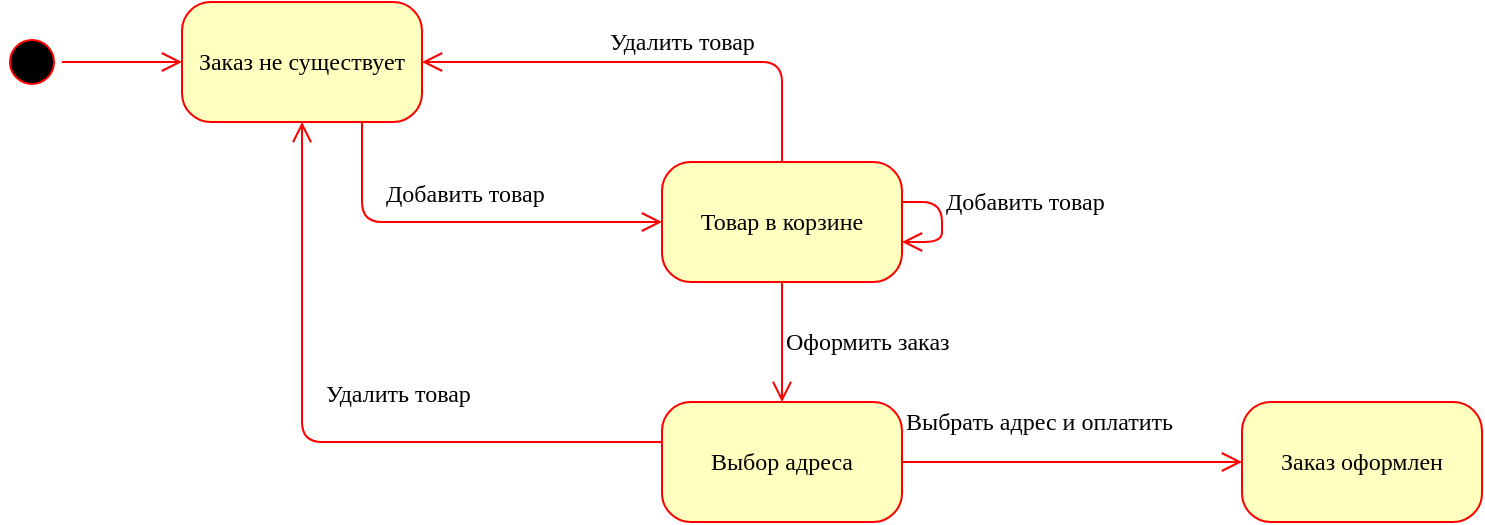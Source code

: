 <mxfile version="20.5.1" type="github"><diagram name="Page-1" id="58cdce13-f638-feb5-8d6f-7d28b1aa9fa0"><mxGraphModel dx="981" dy="461" grid="1" gridSize="10" guides="1" tooltips="1" connect="1" arrows="1" fold="1" page="1" pageScale="1" pageWidth="1100" pageHeight="850" background="none" math="0" shadow="0"><root><mxCell id="0"/><mxCell id="1" parent="0"/><mxCell id="382b91b5511bd0f7-1" value="" style="ellipse;html=1;shape=startState;fillColor=#000000;strokeColor=#ff0000;rounded=1;shadow=0;comic=0;labelBackgroundColor=none;fontFamily=Verdana;fontSize=12;fontColor=#000000;align=center;direction=south;" parent="1" vertex="1"><mxGeometry x="150" y="135" width="30" height="30" as="geometry"/></mxCell><mxCell id="382b91b5511bd0f7-6" value="Заказ не существует" style="rounded=1;whiteSpace=wrap;html=1;arcSize=24;fillColor=#ffffc0;strokeColor=#ff0000;shadow=0;comic=0;labelBackgroundColor=none;fontFamily=Verdana;fontSize=12;fontColor=#000000;align=center;" parent="1" vertex="1"><mxGeometry x="240" y="120" width="120" height="60" as="geometry"/></mxCell><mxCell id="382b91b5511bd0f7-7" value="Товар в корзине" style="rounded=1;whiteSpace=wrap;html=1;arcSize=24;fillColor=#ffffc0;strokeColor=#ff0000;shadow=0;comic=0;labelBackgroundColor=none;fontFamily=Verdana;fontSize=12;fontColor=#000000;align=center;" parent="1" vertex="1"><mxGeometry x="480" y="200" width="120" height="60" as="geometry"/></mxCell><mxCell id="382b91b5511bd0f7-9" value="Заказ оформлен" style="rounded=1;whiteSpace=wrap;html=1;arcSize=24;fillColor=#ffffc0;strokeColor=#ff0000;shadow=0;comic=0;labelBackgroundColor=none;fontFamily=Verdana;fontSize=12;fontColor=#000000;align=center;" parent="1" vertex="1"><mxGeometry x="770" y="320" width="120" height="60" as="geometry"/></mxCell><mxCell id="382b91b5511bd0f7-10" value="Выбор адреса" style="rounded=1;whiteSpace=wrap;html=1;arcSize=24;fillColor=#ffffc0;strokeColor=#ff0000;shadow=0;comic=0;labelBackgroundColor=none;fontFamily=Verdana;fontSize=12;fontColor=#000000;align=center;" parent="1" vertex="1"><mxGeometry x="480" y="320" width="120" height="60" as="geometry"/></mxCell><mxCell id="2a3bc250acf0617d-9" value="" style="edgeStyle=orthogonalEdgeStyle;html=1;labelBackgroundColor=none;endArrow=open;endSize=8;strokeColor=#ff0000;fontFamily=Verdana;fontSize=12;align=left;" parent="1" source="382b91b5511bd0f7-1" target="382b91b5511bd0f7-6" edge="1"><mxGeometry x="-0.793" y="20" relative="1" as="geometry"><mxPoint x="230" y="150" as="targetPoint"/><Array as="points"/><mxPoint as="offset"/></mxGeometry></mxCell><mxCell id="2a3bc250acf0617d-10" value="Добавить товар" style="edgeStyle=orthogonalEdgeStyle;html=1;labelBackgroundColor=none;endArrow=open;endSize=8;strokeColor=#ff0000;fontFamily=Verdana;fontSize=12;align=left;entryX=0;entryY=0.5;" parent="1" source="382b91b5511bd0f7-6" target="382b91b5511bd0f7-7" edge="1"><mxGeometry x="-0.647" y="10" relative="1" as="geometry"><Array as="points"><mxPoint x="330" y="230"/></Array><mxPoint as="offset"/></mxGeometry></mxCell><mxCell id="WI6FcWNx1Lut0j1p4UoI-1" value="Добавить товар" style="edgeStyle=orthogonalEdgeStyle;html=1;labelBackgroundColor=none;endArrow=open;endSize=8;strokeColor=#ff0000;fontFamily=Verdana;fontSize=12;align=left;" parent="1" source="382b91b5511bd0f7-7" target="382b91b5511bd0f7-7" edge="1"><mxGeometry x="-0.333" relative="1" as="geometry"><mxPoint x="580" y="225" as="sourcePoint"/><mxPoint x="830" y="320" as="targetPoint"/><mxPoint as="offset"/></mxGeometry></mxCell><mxCell id="WI6FcWNx1Lut0j1p4UoI-2" value="Оформить заказ" style="edgeStyle=elbowEdgeStyle;html=1;labelBackgroundColor=none;endArrow=open;endSize=8;strokeColor=#ff0000;fontFamily=Verdana;fontSize=12;align=left;" parent="1" source="382b91b5511bd0f7-7" target="382b91b5511bd0f7-10" edge="1"><mxGeometry relative="1" as="geometry"><mxPoint x="800" y="365" as="sourcePoint"/><mxPoint x="660" y="365" as="targetPoint"/></mxGeometry></mxCell><mxCell id="WI6FcWNx1Lut0j1p4UoI-3" value="Удалить товар" style="edgeStyle=orthogonalEdgeStyle;html=1;labelBackgroundColor=none;endArrow=open;endSize=8;strokeColor=#ff0000;fontFamily=Verdana;fontSize=12;align=left;" parent="1" source="382b91b5511bd0f7-7" target="382b91b5511bd0f7-6" edge="1"><mxGeometry x="0.2" y="-10" relative="1" as="geometry"><mxPoint x="370" y="350" as="sourcePoint"/><mxPoint x="540" y="350" as="targetPoint"/><Array as="points"><mxPoint x="540" y="150"/></Array><mxPoint as="offset"/></mxGeometry></mxCell><mxCell id="WI6FcWNx1Lut0j1p4UoI-7" value="Выбрать адрес и оплатить" style="edgeStyle=orthogonalEdgeStyle;html=1;labelBackgroundColor=none;endArrow=open;endSize=8;strokeColor=#ff0000;fontFamily=Verdana;fontSize=12;align=left;" parent="1" source="382b91b5511bd0f7-10" target="382b91b5511bd0f7-9" edge="1"><mxGeometry x="-1" y="20" relative="1" as="geometry"><mxPoint x="600" y="500" as="sourcePoint"/><mxPoint x="280" y="190" as="targetPoint"/><mxPoint as="offset"/></mxGeometry></mxCell><mxCell id="WI6FcWNx1Lut0j1p4UoI-8" value="Удалить товар" style="edgeStyle=orthogonalEdgeStyle;html=1;labelBackgroundColor=none;endArrow=open;endSize=8;strokeColor=#ff0000;fontFamily=Verdana;fontSize=12;align=left;" parent="1" source="382b91b5511bd0f7-10" target="382b91b5511bd0f7-6" edge="1"><mxGeometry x="0.2" y="-10" relative="1" as="geometry"><mxPoint x="550" y="210" as="sourcePoint"/><mxPoint x="370" y="160" as="targetPoint"/><Array as="points"><mxPoint x="300" y="340"/></Array><mxPoint as="offset"/></mxGeometry></mxCell></root></mxGraphModel></diagram></mxfile>
